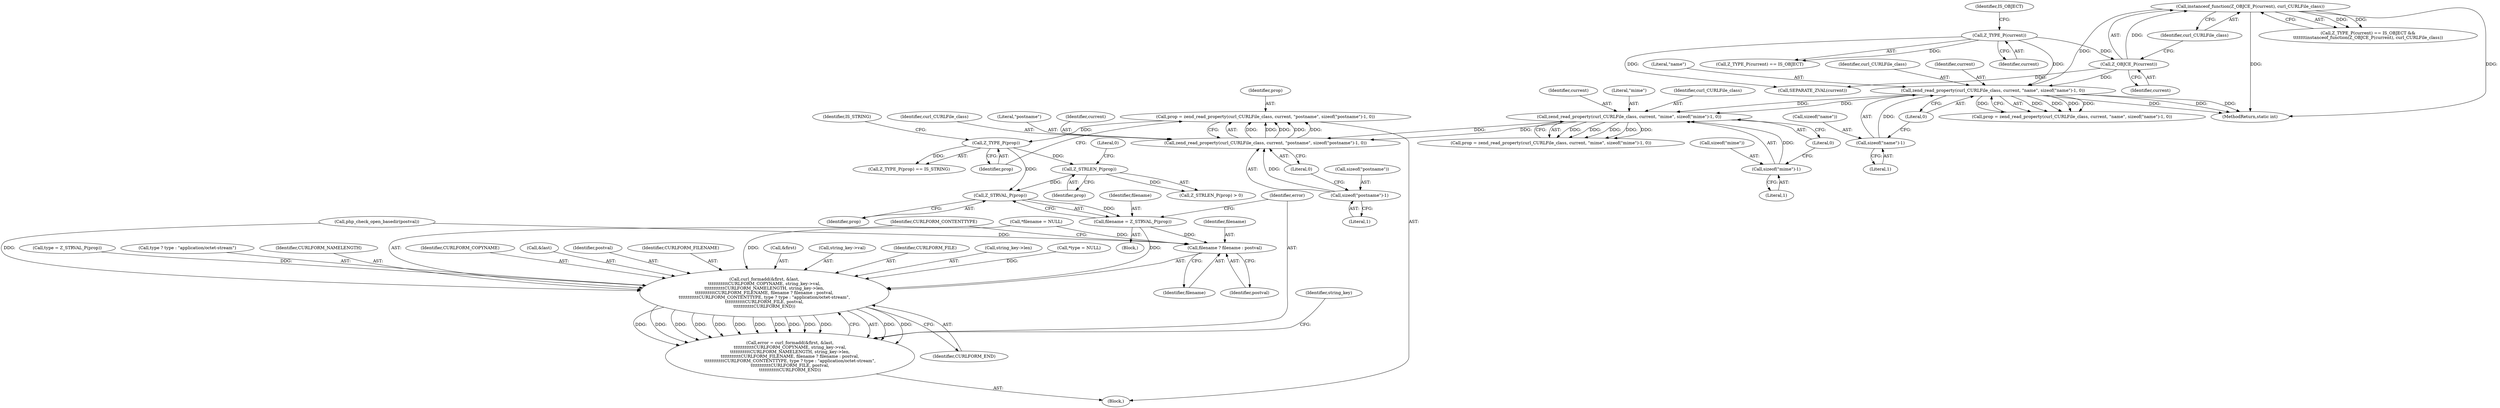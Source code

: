 digraph "0_php_124fb22a13fafa3648e4e15b4f207c7096d8155e@pointer" {
"1001210" [label="(Call,Z_STRVAL_P(prop))"];
"1001204" [label="(Call,Z_STRLEN_P(prop))"];
"1001200" [label="(Call,Z_TYPE_P(prop))"];
"1001186" [label="(Call,prop = zend_read_property(curl_CURLFile_class, current, \"postname\", sizeof(\"postname\")-1, 0))"];
"1001188" [label="(Call,zend_read_property(curl_CURLFile_class, current, \"postname\", sizeof(\"postname\")-1, 0))"];
"1001162" [label="(Call,zend_read_property(curl_CURLFile_class, current, \"mime\", sizeof(\"mime\")-1, 0))"];
"1001126" [label="(Call,zend_read_property(curl_CURLFile_class, current, \"name\", sizeof(\"name\")-1, 0))"];
"1001110" [label="(Call,instanceof_function(Z_OBJCE_P(current), curl_CURLFile_class))"];
"1001111" [label="(Call,Z_OBJCE_P(current))"];
"1001107" [label="(Call,Z_TYPE_P(current))"];
"1001130" [label="(Call,sizeof(\"name\")-1)"];
"1001166" [label="(Call,sizeof(\"mime\")-1)"];
"1001192" [label="(Call,sizeof(\"postname\")-1)"];
"1001208" [label="(Call,filename = Z_STRVAL_P(prop))"];
"1001214" [label="(Call,curl_formadd(&first, &last,\n\t\t\t\t\t\t\t\t\t\t\tCURLFORM_COPYNAME, string_key->val,\n\t\t\t\t\t\t\t\t\t\t\tCURLFORM_NAMELENGTH, string_key->len,\n\t\t\t\t\t\t\t\t\t\t\tCURLFORM_FILENAME, filename ? filename : postval,\n\t\t\t\t\t\t\t\t\t\t\tCURLFORM_CONTENTTYPE, type ? type : \"application/octet-stream\",\n\t\t\t\t\t\t\t\t\t\t\tCURLFORM_FILE, postval,\n\t\t\t\t\t\t\t\t\t\t\tCURLFORM_END))"];
"1001212" [label="(Call,error = curl_formadd(&first, &last,\n\t\t\t\t\t\t\t\t\t\t\tCURLFORM_COPYNAME, string_key->val,\n\t\t\t\t\t\t\t\t\t\t\tCURLFORM_NAMELENGTH, string_key->len,\n\t\t\t\t\t\t\t\t\t\t\tCURLFORM_FILENAME, filename ? filename : postval,\n\t\t\t\t\t\t\t\t\t\t\tCURLFORM_CONTENTTYPE, type ? type : \"application/octet-stream\",\n\t\t\t\t\t\t\t\t\t\t\tCURLFORM_FILE, postval,\n\t\t\t\t\t\t\t\t\t\t\tCURLFORM_END))"];
"1001228" [label="(Call,filename ? filename : postval)"];
"1001129" [label="(Literal,\"name\")"];
"1001162" [label="(Call,zend_read_property(curl_CURLFile_class, current, \"mime\", sizeof(\"mime\")-1, 0))"];
"1001106" [label="(Call,Z_TYPE_P(current) == IS_OBJECT)"];
"1001189" [label="(Identifier,curl_CURLFile_class)"];
"1001127" [label="(Identifier,curl_CURLFile_class)"];
"1001241" [label="(Identifier,string_key)"];
"1001124" [label="(Call,prop = zend_read_property(curl_CURLFile_class, current, \"name\", sizeof(\"name\")-1, 0))"];
"1001182" [label="(Call,type = Z_STRVAL_P(prop))"];
"1001209" [label="(Identifier,filename)"];
"1001228" [label="(Call,filename ? filename : postval)"];
"1001200" [label="(Call,Z_TYPE_P(prop))"];
"1001112" [label="(Identifier,current)"];
"1001111" [label="(Call,Z_OBJCE_P(current))"];
"1001196" [label="(Literal,0)"];
"1001165" [label="(Literal,\"mime\")"];
"1001105" [label="(Call,Z_TYPE_P(current) == IS_OBJECT &&\n\t\t\t\t\t\t\tinstanceof_function(Z_OBJCE_P(current), curl_CURLFile_class))"];
"1001233" [label="(Call,type ? type : \"application/octet-stream\")"];
"1001191" [label="(Literal,\"postname\")"];
"1001188" [label="(Call,zend_read_property(curl_CURLFile_class, current, \"postname\", sizeof(\"postname\")-1, 0))"];
"1001126" [label="(Call,zend_read_property(curl_CURLFile_class, current, \"name\", sizeof(\"name\")-1, 0))"];
"1001223" [label="(Identifier,CURLFORM_NAMELENGTH)"];
"1001213" [label="(Identifier,error)"];
"1001117" [label="(Call,*type = NULL)"];
"1001229" [label="(Identifier,filename)"];
"1001130" [label="(Call,sizeof(\"name\")-1)"];
"1001155" [label="(Call,php_check_open_basedir(postval))"];
"1001219" [label="(Identifier,CURLFORM_COPYNAME)"];
"1001205" [label="(Identifier,prop)"];
"1001128" [label="(Identifier,current)"];
"1001163" [label="(Identifier,curl_CURLFile_class)"];
"1001206" [label="(Literal,0)"];
"1001131" [label="(Call,sizeof(\"name\"))"];
"1001212" [label="(Call,error = curl_formadd(&first, &last,\n\t\t\t\t\t\t\t\t\t\t\tCURLFORM_COPYNAME, string_key->val,\n\t\t\t\t\t\t\t\t\t\t\tCURLFORM_NAMELENGTH, string_key->len,\n\t\t\t\t\t\t\t\t\t\t\tCURLFORM_FILENAME, filename ? filename : postval,\n\t\t\t\t\t\t\t\t\t\t\tCURLFORM_CONTENTTYPE, type ? type : \"application/octet-stream\",\n\t\t\t\t\t\t\t\t\t\t\tCURLFORM_FILE, postval,\n\t\t\t\t\t\t\t\t\t\t\tCURLFORM_END))"];
"1001107" [label="(Call,Z_TYPE_P(current))"];
"1001109" [label="(Identifier,IS_OBJECT)"];
"1001108" [label="(Identifier,current)"];
"1001207" [label="(Block,)"];
"1001160" [label="(Call,prop = zend_read_property(curl_CURLFile_class, current, \"mime\", sizeof(\"mime\")-1, 0))"];
"1001217" [label="(Call,&last)"];
"1001166" [label="(Call,sizeof(\"mime\")-1)"];
"1001204" [label="(Call,Z_STRLEN_P(prop))"];
"1001190" [label="(Identifier,current)"];
"1001170" [label="(Literal,0)"];
"1001134" [label="(Literal,0)"];
"1001239" [label="(Identifier,CURLFORM_END)"];
"1001238" [label="(Identifier,postval)"];
"1001133" [label="(Literal,1)"];
"1001211" [label="(Identifier,prop)"];
"1001227" [label="(Identifier,CURLFORM_FILENAME)"];
"1001208" [label="(Call,filename = Z_STRVAL_P(prop))"];
"1001230" [label="(Identifier,filename)"];
"1001210" [label="(Call,Z_STRVAL_P(prop))"];
"1001203" [label="(Call,Z_STRLEN_P(prop) > 0)"];
"1001164" [label="(Identifier,current)"];
"1001232" [label="(Identifier,CURLFORM_CONTENTTYPE)"];
"1001167" [label="(Call,sizeof(\"mime\"))"];
"1001927" [label="(MethodReturn,static int)"];
"1001121" [label="(Call,*filename = NULL)"];
"1001215" [label="(Call,&first)"];
"1001113" [label="(Identifier,curl_CURLFile_class)"];
"1001220" [label="(Call,string_key->val)"];
"1001193" [label="(Call,sizeof(\"postname\"))"];
"1001202" [label="(Identifier,IS_STRING)"];
"1001201" [label="(Identifier,prop)"];
"1001199" [label="(Call,Z_TYPE_P(prop) == IS_STRING)"];
"1001149" [label="(Block,)"];
"1001110" [label="(Call,instanceof_function(Z_OBJCE_P(current), curl_CURLFile_class))"];
"1001187" [label="(Identifier,prop)"];
"1001237" [label="(Identifier,CURLFORM_FILE)"];
"1001186" [label="(Call,prop = zend_read_property(curl_CURLFile_class, current, \"postname\", sizeof(\"postname\")-1, 0))"];
"1001231" [label="(Identifier,postval)"];
"1001243" [label="(Call,SEPARATE_ZVAL(current))"];
"1001195" [label="(Literal,1)"];
"1001169" [label="(Literal,1)"];
"1001192" [label="(Call,sizeof(\"postname\")-1)"];
"1001224" [label="(Call,string_key->len)"];
"1001214" [label="(Call,curl_formadd(&first, &last,\n\t\t\t\t\t\t\t\t\t\t\tCURLFORM_COPYNAME, string_key->val,\n\t\t\t\t\t\t\t\t\t\t\tCURLFORM_NAMELENGTH, string_key->len,\n\t\t\t\t\t\t\t\t\t\t\tCURLFORM_FILENAME, filename ? filename : postval,\n\t\t\t\t\t\t\t\t\t\t\tCURLFORM_CONTENTTYPE, type ? type : \"application/octet-stream\",\n\t\t\t\t\t\t\t\t\t\t\tCURLFORM_FILE, postval,\n\t\t\t\t\t\t\t\t\t\t\tCURLFORM_END))"];
"1001210" -> "1001208"  [label="AST: "];
"1001210" -> "1001211"  [label="CFG: "];
"1001211" -> "1001210"  [label="AST: "];
"1001208" -> "1001210"  [label="CFG: "];
"1001210" -> "1001208"  [label="DDG: "];
"1001204" -> "1001210"  [label="DDG: "];
"1001200" -> "1001210"  [label="DDG: "];
"1001204" -> "1001203"  [label="AST: "];
"1001204" -> "1001205"  [label="CFG: "];
"1001205" -> "1001204"  [label="AST: "];
"1001206" -> "1001204"  [label="CFG: "];
"1001204" -> "1001203"  [label="DDG: "];
"1001200" -> "1001204"  [label="DDG: "];
"1001200" -> "1001199"  [label="AST: "];
"1001200" -> "1001201"  [label="CFG: "];
"1001201" -> "1001200"  [label="AST: "];
"1001202" -> "1001200"  [label="CFG: "];
"1001200" -> "1001199"  [label="DDG: "];
"1001186" -> "1001200"  [label="DDG: "];
"1001186" -> "1001149"  [label="AST: "];
"1001186" -> "1001188"  [label="CFG: "];
"1001187" -> "1001186"  [label="AST: "];
"1001188" -> "1001186"  [label="AST: "];
"1001201" -> "1001186"  [label="CFG: "];
"1001188" -> "1001186"  [label="DDG: "];
"1001188" -> "1001186"  [label="DDG: "];
"1001188" -> "1001186"  [label="DDG: "];
"1001188" -> "1001186"  [label="DDG: "];
"1001188" -> "1001186"  [label="DDG: "];
"1001188" -> "1001196"  [label="CFG: "];
"1001189" -> "1001188"  [label="AST: "];
"1001190" -> "1001188"  [label="AST: "];
"1001191" -> "1001188"  [label="AST: "];
"1001192" -> "1001188"  [label="AST: "];
"1001196" -> "1001188"  [label="AST: "];
"1001162" -> "1001188"  [label="DDG: "];
"1001162" -> "1001188"  [label="DDG: "];
"1001192" -> "1001188"  [label="DDG: "];
"1001162" -> "1001160"  [label="AST: "];
"1001162" -> "1001170"  [label="CFG: "];
"1001163" -> "1001162"  [label="AST: "];
"1001164" -> "1001162"  [label="AST: "];
"1001165" -> "1001162"  [label="AST: "];
"1001166" -> "1001162"  [label="AST: "];
"1001170" -> "1001162"  [label="AST: "];
"1001160" -> "1001162"  [label="CFG: "];
"1001162" -> "1001160"  [label="DDG: "];
"1001162" -> "1001160"  [label="DDG: "];
"1001162" -> "1001160"  [label="DDG: "];
"1001162" -> "1001160"  [label="DDG: "];
"1001162" -> "1001160"  [label="DDG: "];
"1001126" -> "1001162"  [label="DDG: "];
"1001126" -> "1001162"  [label="DDG: "];
"1001166" -> "1001162"  [label="DDG: "];
"1001126" -> "1001124"  [label="AST: "];
"1001126" -> "1001134"  [label="CFG: "];
"1001127" -> "1001126"  [label="AST: "];
"1001128" -> "1001126"  [label="AST: "];
"1001129" -> "1001126"  [label="AST: "];
"1001130" -> "1001126"  [label="AST: "];
"1001134" -> "1001126"  [label="AST: "];
"1001124" -> "1001126"  [label="CFG: "];
"1001126" -> "1001927"  [label="DDG: "];
"1001126" -> "1001927"  [label="DDG: "];
"1001126" -> "1001927"  [label="DDG: "];
"1001126" -> "1001124"  [label="DDG: "];
"1001126" -> "1001124"  [label="DDG: "];
"1001126" -> "1001124"  [label="DDG: "];
"1001126" -> "1001124"  [label="DDG: "];
"1001126" -> "1001124"  [label="DDG: "];
"1001110" -> "1001126"  [label="DDG: "];
"1001107" -> "1001126"  [label="DDG: "];
"1001111" -> "1001126"  [label="DDG: "];
"1001130" -> "1001126"  [label="DDG: "];
"1001110" -> "1001105"  [label="AST: "];
"1001110" -> "1001113"  [label="CFG: "];
"1001111" -> "1001110"  [label="AST: "];
"1001113" -> "1001110"  [label="AST: "];
"1001105" -> "1001110"  [label="CFG: "];
"1001110" -> "1001927"  [label="DDG: "];
"1001110" -> "1001927"  [label="DDG: "];
"1001110" -> "1001105"  [label="DDG: "];
"1001110" -> "1001105"  [label="DDG: "];
"1001111" -> "1001110"  [label="DDG: "];
"1001111" -> "1001112"  [label="CFG: "];
"1001112" -> "1001111"  [label="AST: "];
"1001113" -> "1001111"  [label="CFG: "];
"1001107" -> "1001111"  [label="DDG: "];
"1001111" -> "1001243"  [label="DDG: "];
"1001107" -> "1001106"  [label="AST: "];
"1001107" -> "1001108"  [label="CFG: "];
"1001108" -> "1001107"  [label="AST: "];
"1001109" -> "1001107"  [label="CFG: "];
"1001107" -> "1001106"  [label="DDG: "];
"1001107" -> "1001243"  [label="DDG: "];
"1001130" -> "1001133"  [label="CFG: "];
"1001131" -> "1001130"  [label="AST: "];
"1001133" -> "1001130"  [label="AST: "];
"1001134" -> "1001130"  [label="CFG: "];
"1001166" -> "1001169"  [label="CFG: "];
"1001167" -> "1001166"  [label="AST: "];
"1001169" -> "1001166"  [label="AST: "];
"1001170" -> "1001166"  [label="CFG: "];
"1001192" -> "1001195"  [label="CFG: "];
"1001193" -> "1001192"  [label="AST: "];
"1001195" -> "1001192"  [label="AST: "];
"1001196" -> "1001192"  [label="CFG: "];
"1001208" -> "1001207"  [label="AST: "];
"1001209" -> "1001208"  [label="AST: "];
"1001213" -> "1001208"  [label="CFG: "];
"1001208" -> "1001214"  [label="DDG: "];
"1001208" -> "1001228"  [label="DDG: "];
"1001214" -> "1001212"  [label="AST: "];
"1001214" -> "1001239"  [label="CFG: "];
"1001215" -> "1001214"  [label="AST: "];
"1001217" -> "1001214"  [label="AST: "];
"1001219" -> "1001214"  [label="AST: "];
"1001220" -> "1001214"  [label="AST: "];
"1001223" -> "1001214"  [label="AST: "];
"1001224" -> "1001214"  [label="AST: "];
"1001227" -> "1001214"  [label="AST: "];
"1001228" -> "1001214"  [label="AST: "];
"1001232" -> "1001214"  [label="AST: "];
"1001233" -> "1001214"  [label="AST: "];
"1001237" -> "1001214"  [label="AST: "];
"1001238" -> "1001214"  [label="AST: "];
"1001239" -> "1001214"  [label="AST: "];
"1001212" -> "1001214"  [label="CFG: "];
"1001214" -> "1001212"  [label="DDG: "];
"1001214" -> "1001212"  [label="DDG: "];
"1001214" -> "1001212"  [label="DDG: "];
"1001214" -> "1001212"  [label="DDG: "];
"1001214" -> "1001212"  [label="DDG: "];
"1001214" -> "1001212"  [label="DDG: "];
"1001214" -> "1001212"  [label="DDG: "];
"1001214" -> "1001212"  [label="DDG: "];
"1001214" -> "1001212"  [label="DDG: "];
"1001214" -> "1001212"  [label="DDG: "];
"1001214" -> "1001212"  [label="DDG: "];
"1001214" -> "1001212"  [label="DDG: "];
"1001214" -> "1001212"  [label="DDG: "];
"1001121" -> "1001214"  [label="DDG: "];
"1001155" -> "1001214"  [label="DDG: "];
"1001182" -> "1001214"  [label="DDG: "];
"1001117" -> "1001214"  [label="DDG: "];
"1001212" -> "1001149"  [label="AST: "];
"1001213" -> "1001212"  [label="AST: "];
"1001241" -> "1001212"  [label="CFG: "];
"1001228" -> "1001230"  [label="CFG: "];
"1001228" -> "1001231"  [label="CFG: "];
"1001229" -> "1001228"  [label="AST: "];
"1001230" -> "1001228"  [label="AST: "];
"1001231" -> "1001228"  [label="AST: "];
"1001232" -> "1001228"  [label="CFG: "];
"1001121" -> "1001228"  [label="DDG: "];
"1001155" -> "1001228"  [label="DDG: "];
}
